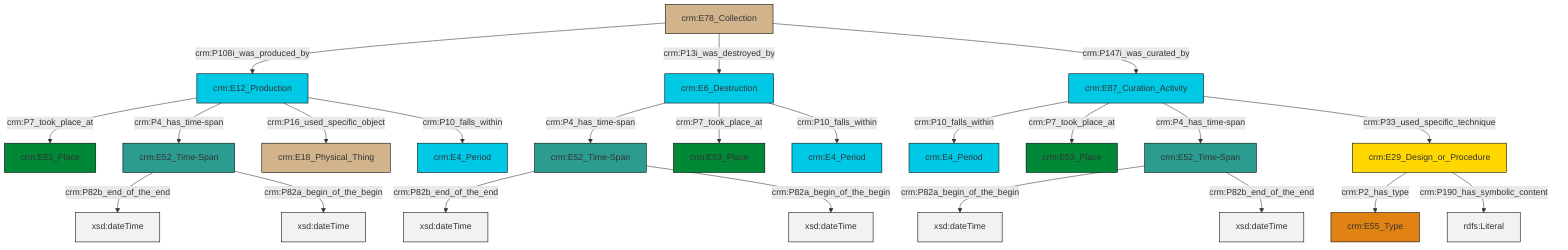 graph TD
classDef Literal fill:#f2f2f2,stroke:#000000;
classDef CRM_Entity fill:#FFFFFF,stroke:#000000;
classDef Temporal_Entity fill:#00C9E6, stroke:#000000;
classDef Type fill:#E18312, stroke:#000000;
classDef Time-Span fill:#2C9C91, stroke:#000000;
classDef Appellation fill:#FFEB7F, stroke:#000000;
classDef Place fill:#008836, stroke:#000000;
classDef Persistent_Item fill:#B266B2, stroke:#000000;
classDef Conceptual_Object fill:#FFD700, stroke:#000000;
classDef Physical_Thing fill:#D2B48C, stroke:#000000;
classDef Actor fill:#f58aad, stroke:#000000;
classDef PC_Classes fill:#4ce600, stroke:#000000;
classDef Multi fill:#cccccc,stroke:#000000;

2["crm:E78_Collection"]:::Physical_Thing -->|crm:P108i_was_produced_by| 3["crm:E12_Production"]:::Temporal_Entity
8["crm:E6_Destruction"]:::Temporal_Entity -->|crm:P4_has_time-span| 9["crm:E52_Time-Span"]:::Time-Span
6["crm:E29_Design_or_Procedure"]:::Conceptual_Object -->|crm:P2_has_type| 10["crm:E55_Type"]:::Type
8["crm:E6_Destruction"]:::Temporal_Entity -->|crm:P7_took_place_at| 11["crm:E53_Place"]:::Place
12["crm:E52_Time-Span"]:::Time-Span -->|crm:P82b_end_of_the_end| 13[xsd:dateTime]:::Literal
4["crm:E87_Curation_Activity"]:::Temporal_Entity -->|crm:P10_falls_within| 15["crm:E4_Period"]:::Temporal_Entity
4["crm:E87_Curation_Activity"]:::Temporal_Entity -->|crm:P7_took_place_at| 16["crm:E53_Place"]:::Place
3["crm:E12_Production"]:::Temporal_Entity -->|crm:P7_took_place_at| 17["crm:E53_Place"]:::Place
8["crm:E6_Destruction"]:::Temporal_Entity -->|crm:P10_falls_within| 18["crm:E4_Period"]:::Temporal_Entity
2["crm:E78_Collection"]:::Physical_Thing -->|crm:P13i_was_destroyed_by| 8["crm:E6_Destruction"]:::Temporal_Entity
20["crm:E52_Time-Span"]:::Time-Span -->|crm:P82a_begin_of_the_begin| 21[xsd:dateTime]:::Literal
6["crm:E29_Design_or_Procedure"]:::Conceptual_Object -->|crm:P190_has_symbolic_content| 22[rdfs:Literal]:::Literal
20["crm:E52_Time-Span"]:::Time-Span -->|crm:P82b_end_of_the_end| 24[xsd:dateTime]:::Literal
12["crm:E52_Time-Span"]:::Time-Span -->|crm:P82a_begin_of_the_begin| 26[xsd:dateTime]:::Literal
4["crm:E87_Curation_Activity"]:::Temporal_Entity -->|crm:P4_has_time-span| 20["crm:E52_Time-Span"]:::Time-Span
3["crm:E12_Production"]:::Temporal_Entity -->|crm:P4_has_time-span| 12["crm:E52_Time-Span"]:::Time-Span
9["crm:E52_Time-Span"]:::Time-Span -->|crm:P82b_end_of_the_end| 31[xsd:dateTime]:::Literal
2["crm:E78_Collection"]:::Physical_Thing -->|crm:P147i_was_curated_by| 4["crm:E87_Curation_Activity"]:::Temporal_Entity
9["crm:E52_Time-Span"]:::Time-Span -->|crm:P82a_begin_of_the_begin| 32[xsd:dateTime]:::Literal
3["crm:E12_Production"]:::Temporal_Entity -->|crm:P16_used_specific_object| 0["crm:E18_Physical_Thing"]:::Physical_Thing
4["crm:E87_Curation_Activity"]:::Temporal_Entity -->|crm:P33_used_specific_technique| 6["crm:E29_Design_or_Procedure"]:::Conceptual_Object
3["crm:E12_Production"]:::Temporal_Entity -->|crm:P10_falls_within| 28["crm:E4_Period"]:::Temporal_Entity